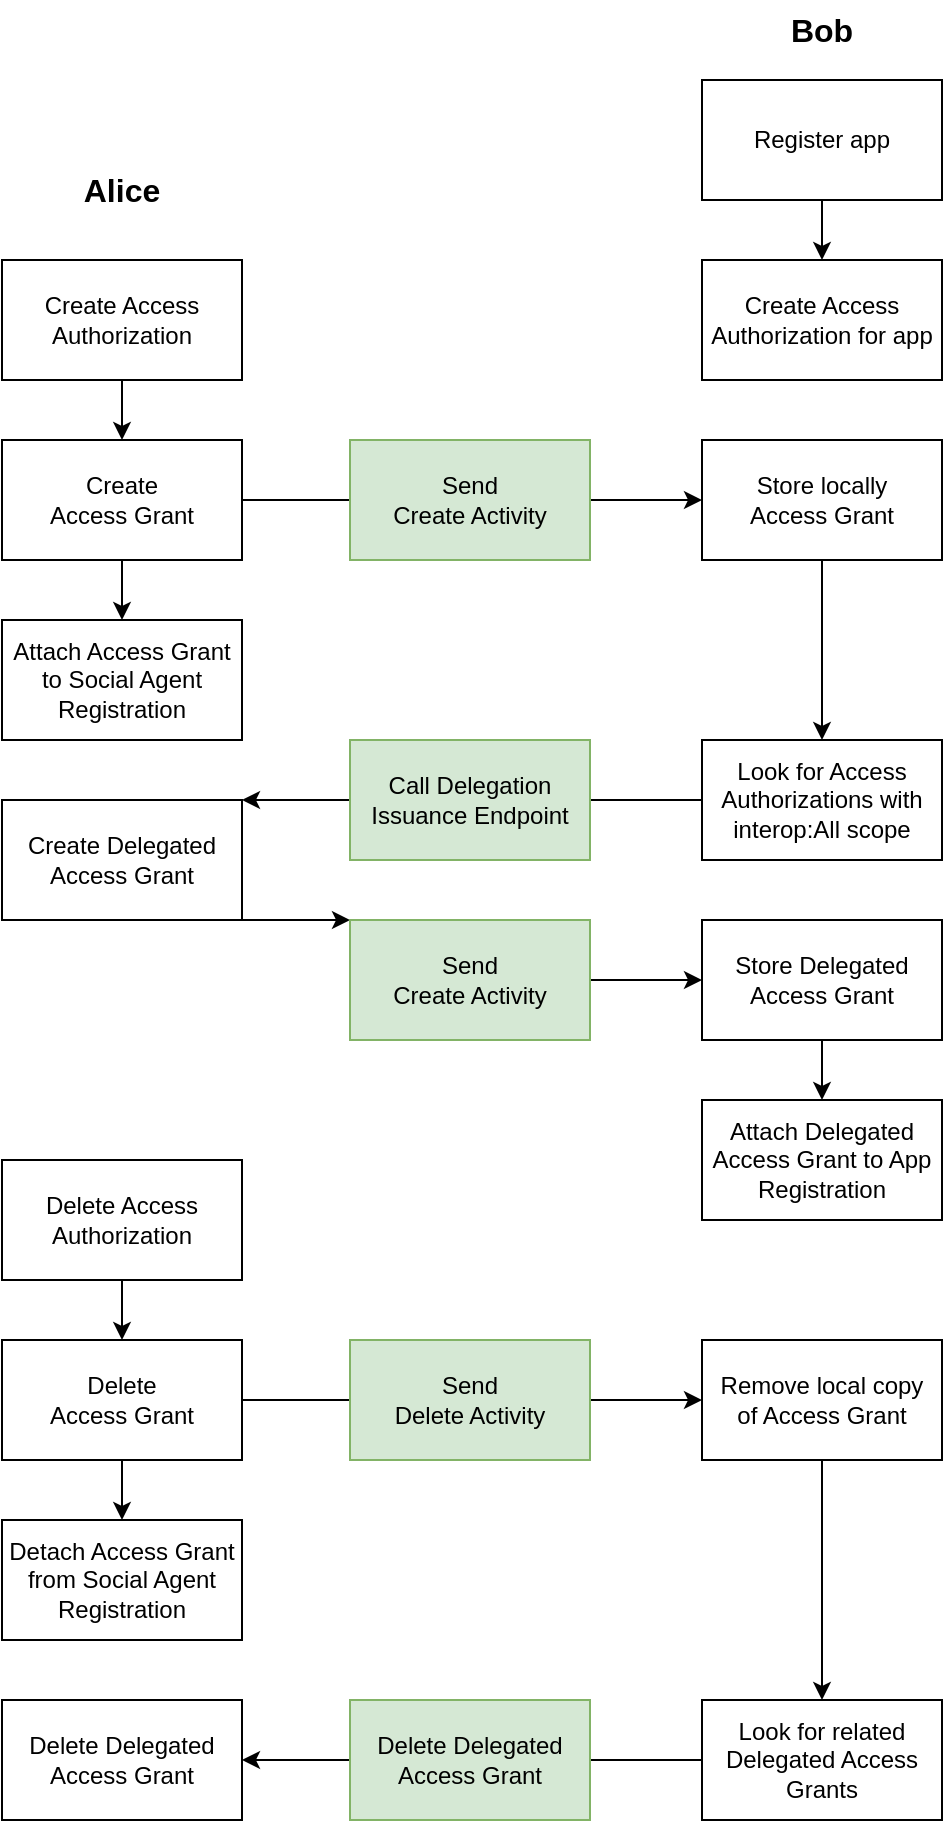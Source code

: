 <mxfile version="27.0.6">
  <diagram name="Page-1" id="Ux_hmwxhhsq3mp5FmAYR">
    <mxGraphModel dx="1426" dy="737" grid="1" gridSize="10" guides="1" tooltips="1" connect="1" arrows="1" fold="1" page="1" pageScale="1" pageWidth="827" pageHeight="1169" math="0" shadow="0">
      <root>
        <mxCell id="0" />
        <mxCell id="1" parent="0" />
        <mxCell id="BoM1s3GKUmok-ClIGxu0-20" value="" style="edgeStyle=orthogonalEdgeStyle;rounded=0;orthogonalLoop=1;jettySize=auto;html=1;" edge="1" parent="1" source="BoM1s3GKUmok-ClIGxu0-1" target="BoM1s3GKUmok-ClIGxu0-3">
          <mxGeometry relative="1" as="geometry" />
        </mxCell>
        <mxCell id="BoM1s3GKUmok-ClIGxu0-1" value="Create Access Authorization" style="rounded=0;whiteSpace=wrap;html=1;" vertex="1" parent="1">
          <mxGeometry x="20" y="180" width="120" height="60" as="geometry" />
        </mxCell>
        <mxCell id="BoM1s3GKUmok-ClIGxu0-13" style="edgeStyle=orthogonalEdgeStyle;rounded=0;orthogonalLoop=1;jettySize=auto;html=1;" edge="1" parent="1" source="BoM1s3GKUmok-ClIGxu0-3" target="BoM1s3GKUmok-ClIGxu0-5">
          <mxGeometry relative="1" as="geometry" />
        </mxCell>
        <mxCell id="BoM1s3GKUmok-ClIGxu0-34" value="" style="edgeStyle=orthogonalEdgeStyle;rounded=0;orthogonalLoop=1;jettySize=auto;html=1;" edge="1" parent="1" source="BoM1s3GKUmok-ClIGxu0-3" target="BoM1s3GKUmok-ClIGxu0-33">
          <mxGeometry relative="1" as="geometry" />
        </mxCell>
        <mxCell id="BoM1s3GKUmok-ClIGxu0-3" value="Create &lt;br&gt;Access Grant" style="rounded=0;whiteSpace=wrap;html=1;" vertex="1" parent="1">
          <mxGeometry x="20" y="270" width="120" height="60" as="geometry" />
        </mxCell>
        <mxCell id="BoM1s3GKUmok-ClIGxu0-4" value="Alice" style="text;html=1;align=center;verticalAlign=middle;whiteSpace=wrap;rounded=0;fontSize=16;fontStyle=1" vertex="1" parent="1">
          <mxGeometry x="50" y="130" width="60" height="30" as="geometry" />
        </mxCell>
        <mxCell id="BoM1s3GKUmok-ClIGxu0-22" value="" style="edgeStyle=orthogonalEdgeStyle;rounded=0;orthogonalLoop=1;jettySize=auto;html=1;" edge="1" parent="1" source="BoM1s3GKUmok-ClIGxu0-5" target="BoM1s3GKUmok-ClIGxu0-16">
          <mxGeometry relative="1" as="geometry" />
        </mxCell>
        <mxCell id="BoM1s3GKUmok-ClIGxu0-5" value="Store locally&lt;br&gt;Access Grant" style="rounded=0;whiteSpace=wrap;html=1;" vertex="1" parent="1">
          <mxGeometry x="370" y="270" width="120" height="60" as="geometry" />
        </mxCell>
        <mxCell id="BoM1s3GKUmok-ClIGxu0-12" value="Send &lt;br&gt;Create Activity" style="rounded=0;whiteSpace=wrap;html=1;fillColor=#d5e8d4;strokeColor=#82b366;" vertex="1" parent="1">
          <mxGeometry x="194" y="270" width="120" height="60" as="geometry" />
        </mxCell>
        <mxCell id="BoM1s3GKUmok-ClIGxu0-14" value="Bob" style="text;html=1;align=center;verticalAlign=middle;whiteSpace=wrap;rounded=0;fontSize=16;fontStyle=1" vertex="1" parent="1">
          <mxGeometry x="400" y="50" width="60" height="30" as="geometry" />
        </mxCell>
        <mxCell id="BoM1s3GKUmok-ClIGxu0-26" value="" style="edgeStyle=orthogonalEdgeStyle;rounded=0;orthogonalLoop=1;jettySize=auto;html=1;" edge="1" parent="1" source="BoM1s3GKUmok-ClIGxu0-15" target="BoM1s3GKUmok-ClIGxu0-25">
          <mxGeometry relative="1" as="geometry" />
        </mxCell>
        <mxCell id="BoM1s3GKUmok-ClIGxu0-15" value="Register app" style="rounded=0;whiteSpace=wrap;html=1;" vertex="1" parent="1">
          <mxGeometry x="370" y="90" width="120" height="60" as="geometry" />
        </mxCell>
        <mxCell id="BoM1s3GKUmok-ClIGxu0-24" style="edgeStyle=orthogonalEdgeStyle;rounded=0;orthogonalLoop=1;jettySize=auto;html=1;" edge="1" parent="1" source="BoM1s3GKUmok-ClIGxu0-16" target="BoM1s3GKUmok-ClIGxu0-18">
          <mxGeometry relative="1" as="geometry">
            <Array as="points">
              <mxPoint x="170" y="450" />
              <mxPoint x="170" y="450" />
            </Array>
          </mxGeometry>
        </mxCell>
        <mxCell id="BoM1s3GKUmok-ClIGxu0-16" value="Look for Access Authorizations with interop:All scope" style="rounded=0;whiteSpace=wrap;html=1;" vertex="1" parent="1">
          <mxGeometry x="370" y="420" width="120" height="60" as="geometry" />
        </mxCell>
        <mxCell id="BoM1s3GKUmok-ClIGxu0-17" value="Call Delegation Issuance Endpoint" style="rounded=0;whiteSpace=wrap;html=1;fillColor=#d5e8d4;strokeColor=#82b366;" vertex="1" parent="1">
          <mxGeometry x="194" y="420" width="120" height="60" as="geometry" />
        </mxCell>
        <mxCell id="BoM1s3GKUmok-ClIGxu0-28" style="edgeStyle=orthogonalEdgeStyle;rounded=0;orthogonalLoop=1;jettySize=auto;html=1;" edge="1" parent="1" source="BoM1s3GKUmok-ClIGxu0-18" target="BoM1s3GKUmok-ClIGxu0-27">
          <mxGeometry relative="1" as="geometry">
            <Array as="points">
              <mxPoint x="150" y="510" />
              <mxPoint x="150" y="510" />
            </Array>
          </mxGeometry>
        </mxCell>
        <mxCell id="BoM1s3GKUmok-ClIGxu0-18" value="Create Delegated Access Grant" style="rounded=0;whiteSpace=wrap;html=1;" vertex="1" parent="1">
          <mxGeometry x="20" y="450" width="120" height="60" as="geometry" />
        </mxCell>
        <mxCell id="BoM1s3GKUmok-ClIGxu0-25" value="Create Access Authorization for app" style="rounded=0;whiteSpace=wrap;html=1;" vertex="1" parent="1">
          <mxGeometry x="370" y="180" width="120" height="60" as="geometry" />
        </mxCell>
        <mxCell id="BoM1s3GKUmok-ClIGxu0-30" value="" style="edgeStyle=orthogonalEdgeStyle;rounded=0;orthogonalLoop=1;jettySize=auto;html=1;" edge="1" parent="1" source="BoM1s3GKUmok-ClIGxu0-27" target="BoM1s3GKUmok-ClIGxu0-29">
          <mxGeometry relative="1" as="geometry" />
        </mxCell>
        <mxCell id="BoM1s3GKUmok-ClIGxu0-27" value="Send &lt;br&gt;Create Activity" style="rounded=0;whiteSpace=wrap;html=1;fillColor=#d5e8d4;strokeColor=#82b366;" vertex="1" parent="1">
          <mxGeometry x="194" y="510" width="120" height="60" as="geometry" />
        </mxCell>
        <mxCell id="BoM1s3GKUmok-ClIGxu0-32" value="" style="edgeStyle=orthogonalEdgeStyle;rounded=0;orthogonalLoop=1;jettySize=auto;html=1;" edge="1" parent="1" source="BoM1s3GKUmok-ClIGxu0-29" target="BoM1s3GKUmok-ClIGxu0-31">
          <mxGeometry relative="1" as="geometry" />
        </mxCell>
        <mxCell id="BoM1s3GKUmok-ClIGxu0-29" value="Store Delegated&lt;br&gt;Access Grant" style="rounded=0;whiteSpace=wrap;html=1;" vertex="1" parent="1">
          <mxGeometry x="370" y="510" width="120" height="60" as="geometry" />
        </mxCell>
        <mxCell id="BoM1s3GKUmok-ClIGxu0-31" value="Attach Delegated Access Grant to App Registration" style="rounded=0;whiteSpace=wrap;html=1;" vertex="1" parent="1">
          <mxGeometry x="370" y="600" width="120" height="60" as="geometry" />
        </mxCell>
        <mxCell id="BoM1s3GKUmok-ClIGxu0-33" value="Attach Access Grant to Social Agent Registration" style="rounded=0;whiteSpace=wrap;html=1;" vertex="1" parent="1">
          <mxGeometry x="20" y="360" width="120" height="60" as="geometry" />
        </mxCell>
        <mxCell id="BoM1s3GKUmok-ClIGxu0-37" value="" style="edgeStyle=orthogonalEdgeStyle;rounded=0;orthogonalLoop=1;jettySize=auto;html=1;" edge="1" parent="1" source="BoM1s3GKUmok-ClIGxu0-35" target="BoM1s3GKUmok-ClIGxu0-36">
          <mxGeometry relative="1" as="geometry" />
        </mxCell>
        <mxCell id="BoM1s3GKUmok-ClIGxu0-35" value="Delete Access Authorization" style="rounded=0;whiteSpace=wrap;html=1;" vertex="1" parent="1">
          <mxGeometry x="20" y="630" width="120" height="60" as="geometry" />
        </mxCell>
        <mxCell id="BoM1s3GKUmok-ClIGxu0-40" style="edgeStyle=orthogonalEdgeStyle;rounded=0;orthogonalLoop=1;jettySize=auto;html=1;" edge="1" parent="1" source="BoM1s3GKUmok-ClIGxu0-36" target="BoM1s3GKUmok-ClIGxu0-39">
          <mxGeometry relative="1" as="geometry" />
        </mxCell>
        <mxCell id="BoM1s3GKUmok-ClIGxu0-48" value="" style="edgeStyle=orthogonalEdgeStyle;rounded=0;orthogonalLoop=1;jettySize=auto;html=1;" edge="1" parent="1" source="BoM1s3GKUmok-ClIGxu0-36" target="BoM1s3GKUmok-ClIGxu0-47">
          <mxGeometry relative="1" as="geometry" />
        </mxCell>
        <mxCell id="BoM1s3GKUmok-ClIGxu0-36" value="Delete&lt;br&gt;Access Grant" style="rounded=0;whiteSpace=wrap;html=1;" vertex="1" parent="1">
          <mxGeometry x="20" y="720" width="120" height="60" as="geometry" />
        </mxCell>
        <mxCell id="BoM1s3GKUmok-ClIGxu0-38" value="Send &lt;br&gt;Delete Activity" style="rounded=0;whiteSpace=wrap;html=1;fillColor=#d5e8d4;strokeColor=#82b366;" vertex="1" parent="1">
          <mxGeometry x="194" y="720" width="120" height="60" as="geometry" />
        </mxCell>
        <mxCell id="BoM1s3GKUmok-ClIGxu0-42" value="" style="edgeStyle=orthogonalEdgeStyle;rounded=0;orthogonalLoop=1;jettySize=auto;html=1;" edge="1" parent="1" source="BoM1s3GKUmok-ClIGxu0-39" target="BoM1s3GKUmok-ClIGxu0-41">
          <mxGeometry relative="1" as="geometry" />
        </mxCell>
        <mxCell id="BoM1s3GKUmok-ClIGxu0-39" value="Remove local copy&lt;br&gt;of Access Grant" style="rounded=0;whiteSpace=wrap;html=1;" vertex="1" parent="1">
          <mxGeometry x="370" y="720" width="120" height="60" as="geometry" />
        </mxCell>
        <mxCell id="BoM1s3GKUmok-ClIGxu0-46" style="edgeStyle=orthogonalEdgeStyle;rounded=0;orthogonalLoop=1;jettySize=auto;html=1;" edge="1" parent="1" source="BoM1s3GKUmok-ClIGxu0-41" target="BoM1s3GKUmok-ClIGxu0-45">
          <mxGeometry relative="1" as="geometry" />
        </mxCell>
        <mxCell id="BoM1s3GKUmok-ClIGxu0-41" value="Look for related Delegated Access Grants" style="rounded=0;whiteSpace=wrap;html=1;" vertex="1" parent="1">
          <mxGeometry x="370" y="900" width="120" height="60" as="geometry" />
        </mxCell>
        <mxCell id="BoM1s3GKUmok-ClIGxu0-43" value="Delete Delegated Access Grant" style="rounded=0;whiteSpace=wrap;html=1;fillColor=#d5e8d4;strokeColor=#82b366;" vertex="1" parent="1">
          <mxGeometry x="194" y="900" width="120" height="60" as="geometry" />
        </mxCell>
        <mxCell id="BoM1s3GKUmok-ClIGxu0-45" value="Delete Delegated&lt;br&gt;Access Grant" style="rounded=0;whiteSpace=wrap;html=1;" vertex="1" parent="1">
          <mxGeometry x="20" y="900" width="120" height="60" as="geometry" />
        </mxCell>
        <mxCell id="BoM1s3GKUmok-ClIGxu0-47" value="Detach Access Grant from Social Agent Registration" style="rounded=0;whiteSpace=wrap;html=1;" vertex="1" parent="1">
          <mxGeometry x="20" y="810" width="120" height="60" as="geometry" />
        </mxCell>
      </root>
    </mxGraphModel>
  </diagram>
</mxfile>
